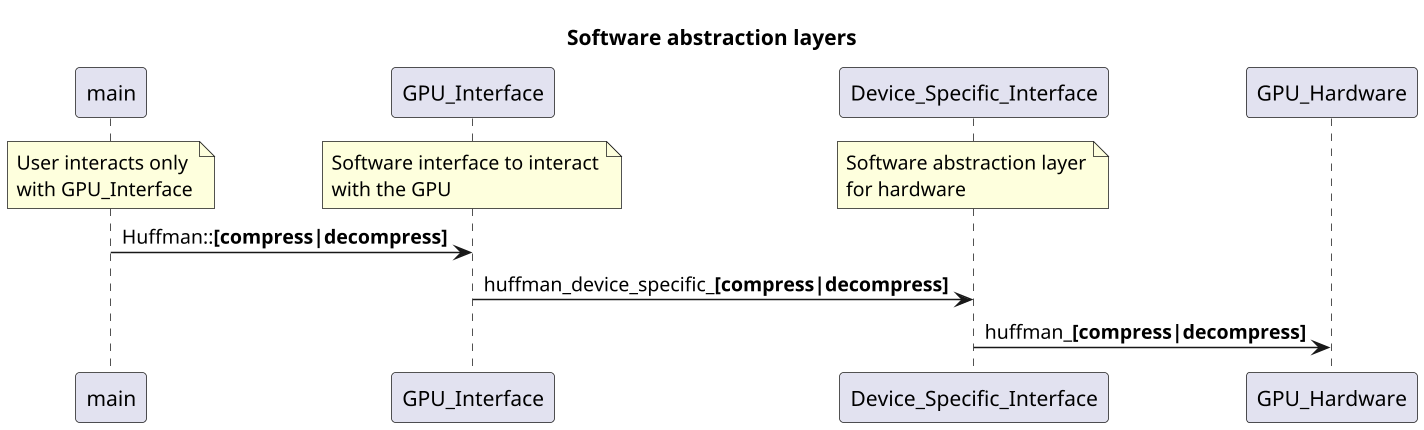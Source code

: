 @startuml system_diagram

scale 1.5
title Software abstraction layers

participant main as host
note over host
  User interacts only
  with GPU_Interface
end note

participant GPU_Interface as device_interface
/ note over device_interface
  Software interface to interact
  with the GPU
end note

participant Device_Specific_Interface as hardware_interface
/ note over hardware_interface
  Software abstraction layer
  for hardware
end note

participant GPU_Hardware as device

host -> device_interface : Huffman::**[compress|decompress]**

device_interface -> hardware_interface : huffman_device_specific_**[compress|decompress]**

hardware_interface -> device : huffman_**[compress|decompress]**

@enduml
